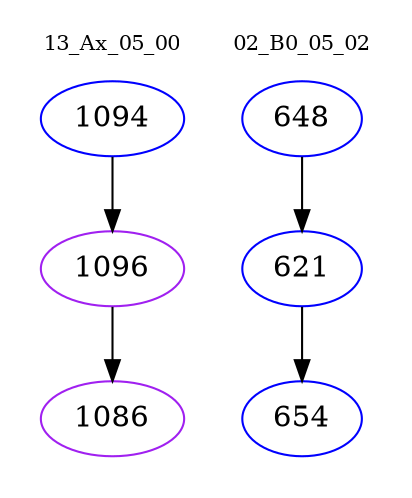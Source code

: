 digraph{
subgraph cluster_0 {
color = white
label = "13_Ax_05_00";
fontsize=10;
T0_1094 [label="1094", color="blue"]
T0_1094 -> T0_1096 [color="black"]
T0_1096 [label="1096", color="purple"]
T0_1096 -> T0_1086 [color="black"]
T0_1086 [label="1086", color="purple"]
}
subgraph cluster_1 {
color = white
label = "02_B0_05_02";
fontsize=10;
T1_648 [label="648", color="blue"]
T1_648 -> T1_621 [color="black"]
T1_621 [label="621", color="blue"]
T1_621 -> T1_654 [color="black"]
T1_654 [label="654", color="blue"]
}
}
